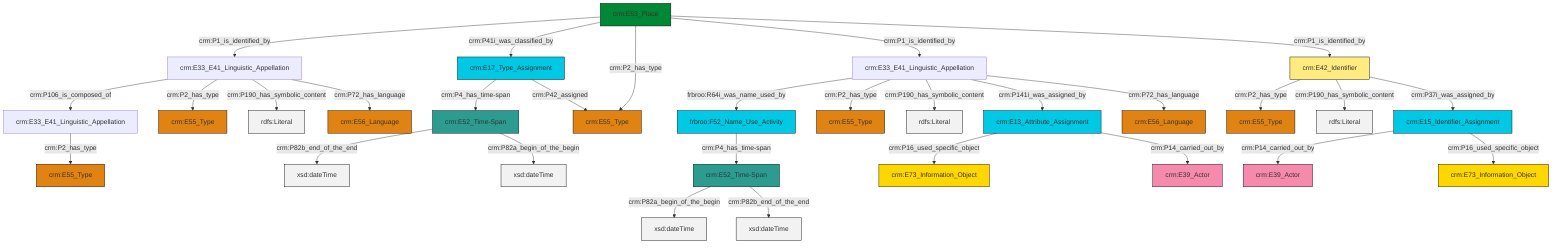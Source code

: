 graph TD
classDef Literal fill:#f2f2f2,stroke:#000000;
classDef CRM_Entity fill:#FFFFFF,stroke:#000000;
classDef Temporal_Entity fill:#00C9E6, stroke:#000000;
classDef Type fill:#E18312, stroke:#000000;
classDef Time-Span fill:#2C9C91, stroke:#000000;
classDef Appellation fill:#FFEB7F, stroke:#000000;
classDef Place fill:#008836, stroke:#000000;
classDef Persistent_Item fill:#B266B2, stroke:#000000;
classDef Conceptual_Object fill:#FFD700, stroke:#000000;
classDef Physical_Thing fill:#D2B48C, stroke:#000000;
classDef Actor fill:#f58aad, stroke:#000000;
classDef PC_Classes fill:#4ce600, stroke:#000000;
classDef Multi fill:#cccccc,stroke:#000000;

0["crm:E42_Identifier"]:::Appellation -->|crm:P2_has_type| 1["crm:E55_Type"]:::Type
2["crm:E33_E41_Linguistic_Appellation"]:::Default -->|crm:P106_is_composed_of| 3["crm:E33_E41_Linguistic_Appellation"]:::Default
6["crm:E53_Place"]:::Place -->|crm:P1_is_identified_by| 2["crm:E33_E41_Linguistic_Appellation"]:::Default
6["crm:E53_Place"]:::Place -->|crm:P41i_was_classified_by| 7["crm:E17_Type_Assignment"]:::Temporal_Entity
8["frbroo:F52_Name_Use_Activity"]:::Temporal_Entity -->|crm:P4_has_time-span| 9["crm:E52_Time-Span"]:::Time-Span
0["crm:E42_Identifier"]:::Appellation -->|crm:P190_has_symbolic_content| 14[rdfs:Literal]:::Literal
16["crm:E33_E41_Linguistic_Appellation"]:::Default -->|frbroo:R64i_was_name_used_by| 8["frbroo:F52_Name_Use_Activity"]:::Temporal_Entity
17["crm:E13_Attribute_Assignment"]:::Temporal_Entity -->|crm:P16_used_specific_object| 18["crm:E73_Information_Object"]:::Conceptual_Object
9["crm:E52_Time-Span"]:::Time-Span -->|crm:P82a_begin_of_the_begin| 21[xsd:dateTime]:::Literal
3["crm:E33_E41_Linguistic_Appellation"]:::Default -->|crm:P2_has_type| 10["crm:E55_Type"]:::Type
2["crm:E33_E41_Linguistic_Appellation"]:::Default -->|crm:P2_has_type| 22["crm:E55_Type"]:::Type
0["crm:E42_Identifier"]:::Appellation -->|crm:P37i_was_assigned_by| 19["crm:E15_Identifier_Assignment"]:::Temporal_Entity
2["crm:E33_E41_Linguistic_Appellation"]:::Default -->|crm:P190_has_symbolic_content| 28[rdfs:Literal]:::Literal
6["crm:E53_Place"]:::Place -->|crm:P2_has_type| 12["crm:E55_Type"]:::Type
6["crm:E53_Place"]:::Place -->|crm:P1_is_identified_by| 16["crm:E33_E41_Linguistic_Appellation"]:::Default
6["crm:E53_Place"]:::Place -->|crm:P1_is_identified_by| 0["crm:E42_Identifier"]:::Appellation
16["crm:E33_E41_Linguistic_Appellation"]:::Default -->|crm:P2_has_type| 24["crm:E55_Type"]:::Type
4["crm:E52_Time-Span"]:::Time-Span -->|crm:P82b_end_of_the_end| 32[xsd:dateTime]:::Literal
7["crm:E17_Type_Assignment"]:::Temporal_Entity -->|crm:P4_has_time-span| 4["crm:E52_Time-Span"]:::Time-Span
7["crm:E17_Type_Assignment"]:::Temporal_Entity -->|crm:P42_assigned| 12["crm:E55_Type"]:::Type
4["crm:E52_Time-Span"]:::Time-Span -->|crm:P82a_begin_of_the_begin| 38[xsd:dateTime]:::Literal
19["crm:E15_Identifier_Assignment"]:::Temporal_Entity -->|crm:P14_carried_out_by| 40["crm:E39_Actor"]:::Actor
2["crm:E33_E41_Linguistic_Appellation"]:::Default -->|crm:P72_has_language| 30["crm:E56_Language"]:::Type
17["crm:E13_Attribute_Assignment"]:::Temporal_Entity -->|crm:P14_carried_out_by| 26["crm:E39_Actor"]:::Actor
16["crm:E33_E41_Linguistic_Appellation"]:::Default -->|crm:P190_has_symbolic_content| 42[rdfs:Literal]:::Literal
9["crm:E52_Time-Span"]:::Time-Span -->|crm:P82b_end_of_the_end| 47[xsd:dateTime]:::Literal
19["crm:E15_Identifier_Assignment"]:::Temporal_Entity -->|crm:P16_used_specific_object| 43["crm:E73_Information_Object"]:::Conceptual_Object
16["crm:E33_E41_Linguistic_Appellation"]:::Default -->|crm:P141i_was_assigned_by| 17["crm:E13_Attribute_Assignment"]:::Temporal_Entity
16["crm:E33_E41_Linguistic_Appellation"]:::Default -->|crm:P72_has_language| 33["crm:E56_Language"]:::Type
